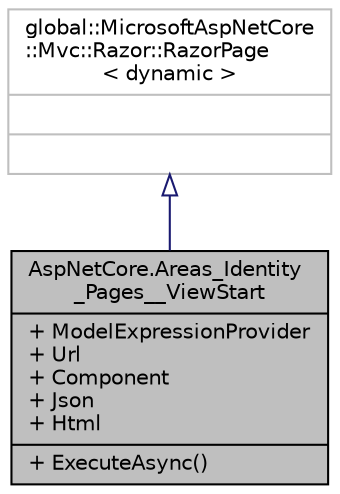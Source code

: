 digraph "AspNetCore.Areas_Identity_Pages__ViewStart"
{
 // INTERACTIVE_SVG=YES
 // LATEX_PDF_SIZE
  edge [fontname="Helvetica",fontsize="10",labelfontname="Helvetica",labelfontsize="10"];
  node [fontname="Helvetica",fontsize="10",shape=record];
  Node1 [label="{AspNetCore.Areas_Identity\l_Pages__ViewStart\n|+ ModelExpressionProvider\l+ Url\l+ Component\l+ Json\l+ Html\l|+ ExecuteAsync()\l}",height=0.2,width=0.4,color="black", fillcolor="grey75", style="filled", fontcolor="black",tooltip=" "];
  Node2 -> Node1 [dir="back",color="midnightblue",fontsize="10",style="solid",arrowtail="onormal",fontname="Helvetica"];
  Node2 [label="{global::MicrosoftAspNetCore\l::Mvc::Razor::RazorPage\l\< dynamic \>\n||}",height=0.2,width=0.4,color="grey75", fillcolor="white", style="filled",tooltip=" "];
}
